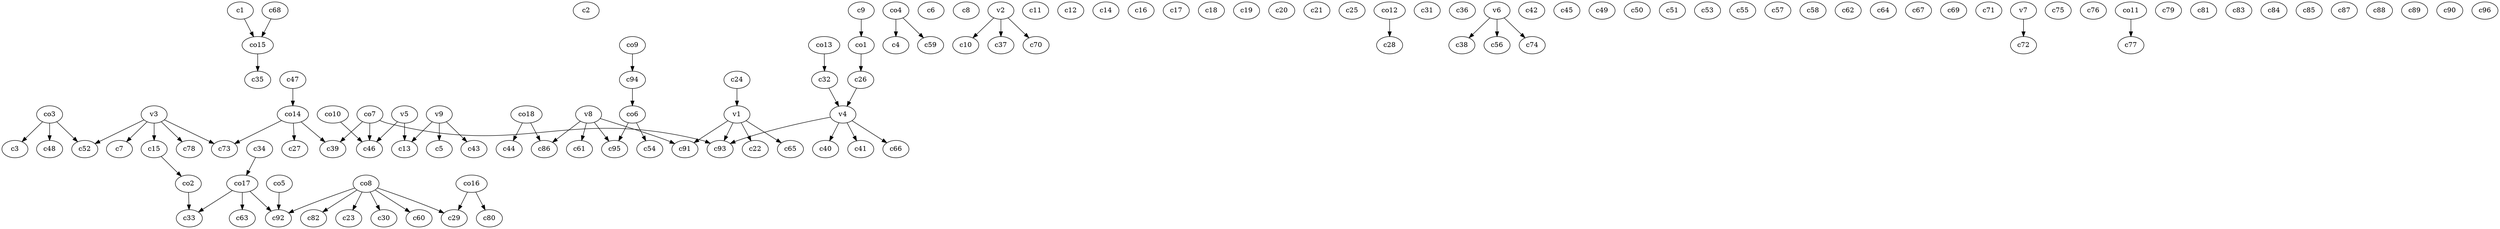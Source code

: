 strict digraph  {
c1;
c2;
c3;
c4;
c5;
c6;
c7;
c8;
c9;
c10;
c11;
c12;
c13;
c14;
c15;
c16;
c17;
c18;
c19;
c20;
c21;
c22;
c23;
c24;
c25;
c26;
c27;
c28;
c29;
c30;
c31;
c32;
c33;
c34;
c35;
c36;
c37;
c38;
c39;
c40;
c41;
c42;
c43;
c44;
c45;
c46;
c47;
c48;
c49;
c50;
c51;
c52;
c53;
c54;
c55;
c56;
c57;
c58;
c59;
c60;
c61;
c62;
c63;
c64;
c65;
c66;
c67;
c68;
c69;
c70;
c71;
c72;
c73;
c74;
c75;
c76;
c77;
c78;
c79;
c80;
c81;
c82;
c83;
c84;
c85;
c86;
c87;
c88;
c89;
c90;
c91;
c92;
c93;
c94;
c95;
c96;
v1;
v2;
v3;
v4;
v5;
v6;
v7;
v8;
v9;
co1;
co2;
co3;
co4;
co5;
co6;
co7;
co8;
co9;
co10;
co11;
co12;
co13;
co14;
co15;
co16;
co17;
co18;
c1 -> co15  [weight=1];
c9 -> co1  [weight=1];
c15 -> co2  [weight=1];
c24 -> v1  [weight=1];
c26 -> v4  [weight=1];
c32 -> v4  [weight=1];
c34 -> co17  [weight=1];
c47 -> co14  [weight=1];
c68 -> co15  [weight=1];
c94 -> co6  [weight=1];
v1 -> c65  [weight=1];
v1 -> c93  [weight=1];
v1 -> c91  [weight=1];
v1 -> c22  [weight=1];
v2 -> c70  [weight=1];
v2 -> c37  [weight=1];
v2 -> c10  [weight=1];
v3 -> c7  [weight=1];
v3 -> c52  [weight=1];
v3 -> c78  [weight=1];
v3 -> c15  [weight=1];
v3 -> c73  [weight=1];
v4 -> c40  [weight=1];
v4 -> c66  [weight=1];
v4 -> c41  [weight=1];
v4 -> c93  [weight=1];
v5 -> c46  [weight=1];
v5 -> c13  [weight=1];
v6 -> c38  [weight=1];
v6 -> c56  [weight=1];
v6 -> c74  [weight=1];
v7 -> c72  [weight=1];
v8 -> c61  [weight=1];
v8 -> c86  [weight=1];
v8 -> c95  [weight=1];
v8 -> c91  [weight=1];
v9 -> c13  [weight=1];
v9 -> c43  [weight=1];
v9 -> c5  [weight=1];
co1 -> c26  [weight=1];
co2 -> c33  [weight=1];
co3 -> c48  [weight=1];
co3 -> c52  [weight=1];
co3 -> c3  [weight=1];
co4 -> c59  [weight=1];
co4 -> c4  [weight=1];
co5 -> c92  [weight=1];
co6 -> c54  [weight=1];
co6 -> c95  [weight=1];
co7 -> c39  [weight=1];
co7 -> c46  [weight=1];
co7 -> c93  [weight=1];
co8 -> c30  [weight=1];
co8 -> c92  [weight=1];
co8 -> c23  [weight=1];
co8 -> c29  [weight=1];
co8 -> c82  [weight=1];
co8 -> c60  [weight=1];
co9 -> c94  [weight=1];
co10 -> c46  [weight=1];
co11 -> c77  [weight=1];
co12 -> c28  [weight=1];
co13 -> c32  [weight=1];
co14 -> c39  [weight=1];
co14 -> c27  [weight=1];
co14 -> c73  [weight=1];
co15 -> c35  [weight=1];
co16 -> c80  [weight=1];
co16 -> c29  [weight=1];
co17 -> c92  [weight=1];
co17 -> c63  [weight=1];
co17 -> c33  [weight=1];
co18 -> c86  [weight=1];
co18 -> c44  [weight=1];
}
